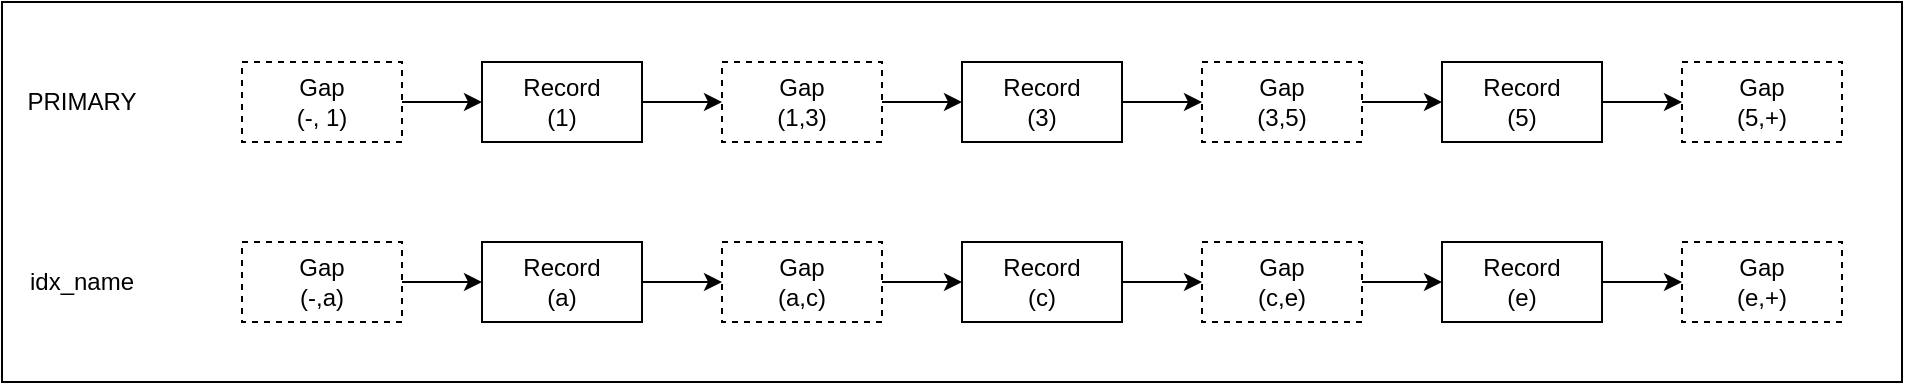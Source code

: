 <mxfile version="14.2.5" type="github">
  <diagram id="gBqT7XlFWH_hvSC0gssd" name="第 1 页">
    <mxGraphModel dx="2034" dy="1131" grid="1" gridSize="10" guides="1" tooltips="1" connect="1" arrows="1" fold="1" page="1" pageScale="1" pageWidth="827" pageHeight="1169" math="0" shadow="0">
      <root>
        <mxCell id="0" />
        <mxCell id="1" parent="0" />
        <mxCell id="ZZHBw-XB5MQwz_pgy_QR-29" value="" style="rounded=0;whiteSpace=wrap;html=1;" vertex="1" parent="1">
          <mxGeometry x="40" y="40" width="950" height="190" as="geometry" />
        </mxCell>
        <mxCell id="ZZHBw-XB5MQwz_pgy_QR-11" value="" style="edgeStyle=orthogonalEdgeStyle;rounded=0;orthogonalLoop=1;jettySize=auto;html=1;" edge="1" parent="1" source="ZZHBw-XB5MQwz_pgy_QR-2" target="ZZHBw-XB5MQwz_pgy_QR-7">
          <mxGeometry relative="1" as="geometry" />
        </mxCell>
        <mxCell id="ZZHBw-XB5MQwz_pgy_QR-2" value="Record&lt;br&gt;(1)" style="rounded=0;whiteSpace=wrap;html=1;" vertex="1" parent="1">
          <mxGeometry x="280" y="70" width="80" height="40" as="geometry" />
        </mxCell>
        <mxCell id="ZZHBw-XB5MQwz_pgy_QR-13" value="" style="edgeStyle=orthogonalEdgeStyle;rounded=0;orthogonalLoop=1;jettySize=auto;html=1;" edge="1" parent="1" source="ZZHBw-XB5MQwz_pgy_QR-4" target="ZZHBw-XB5MQwz_pgy_QR-8">
          <mxGeometry relative="1" as="geometry" />
        </mxCell>
        <mxCell id="ZZHBw-XB5MQwz_pgy_QR-4" value="Record&lt;br&gt;(3)" style="rounded=0;whiteSpace=wrap;html=1;" vertex="1" parent="1">
          <mxGeometry x="520" y="70" width="80" height="40" as="geometry" />
        </mxCell>
        <mxCell id="ZZHBw-XB5MQwz_pgy_QR-10" value="" style="edgeStyle=orthogonalEdgeStyle;rounded=0;orthogonalLoop=1;jettySize=auto;html=1;" edge="1" parent="1" source="ZZHBw-XB5MQwz_pgy_QR-5" target="ZZHBw-XB5MQwz_pgy_QR-2">
          <mxGeometry relative="1" as="geometry" />
        </mxCell>
        <mxCell id="ZZHBw-XB5MQwz_pgy_QR-5" value="Gap&lt;br&gt;(-, 1)" style="rounded=0;whiteSpace=wrap;html=1;dashed=1;" vertex="1" parent="1">
          <mxGeometry x="160" y="70" width="80" height="40" as="geometry" />
        </mxCell>
        <mxCell id="ZZHBw-XB5MQwz_pgy_QR-15" value="" style="edgeStyle=orthogonalEdgeStyle;rounded=0;orthogonalLoop=1;jettySize=auto;html=1;" edge="1" parent="1" source="ZZHBw-XB5MQwz_pgy_QR-6" target="ZZHBw-XB5MQwz_pgy_QR-9">
          <mxGeometry relative="1" as="geometry" />
        </mxCell>
        <mxCell id="ZZHBw-XB5MQwz_pgy_QR-6" value="Record&lt;br&gt;(5)" style="rounded=0;whiteSpace=wrap;html=1;" vertex="1" parent="1">
          <mxGeometry x="760" y="70" width="80" height="40" as="geometry" />
        </mxCell>
        <mxCell id="ZZHBw-XB5MQwz_pgy_QR-12" value="" style="edgeStyle=orthogonalEdgeStyle;rounded=0;orthogonalLoop=1;jettySize=auto;html=1;" edge="1" parent="1" source="ZZHBw-XB5MQwz_pgy_QR-7" target="ZZHBw-XB5MQwz_pgy_QR-4">
          <mxGeometry relative="1" as="geometry" />
        </mxCell>
        <mxCell id="ZZHBw-XB5MQwz_pgy_QR-7" value="Gap&lt;br&gt;(1,3)" style="rounded=0;whiteSpace=wrap;html=1;dashed=1;" vertex="1" parent="1">
          <mxGeometry x="400" y="70" width="80" height="40" as="geometry" />
        </mxCell>
        <mxCell id="ZZHBw-XB5MQwz_pgy_QR-14" value="" style="edgeStyle=orthogonalEdgeStyle;rounded=0;orthogonalLoop=1;jettySize=auto;html=1;" edge="1" parent="1" source="ZZHBw-XB5MQwz_pgy_QR-8" target="ZZHBw-XB5MQwz_pgy_QR-6">
          <mxGeometry relative="1" as="geometry" />
        </mxCell>
        <mxCell id="ZZHBw-XB5MQwz_pgy_QR-8" value="Gap&lt;br&gt;(3,5)" style="rounded=0;whiteSpace=wrap;html=1;dashed=1;" vertex="1" parent="1">
          <mxGeometry x="640" y="70" width="80" height="40" as="geometry" />
        </mxCell>
        <mxCell id="ZZHBw-XB5MQwz_pgy_QR-9" value="Gap&lt;br&gt;(5,+)" style="rounded=0;whiteSpace=wrap;html=1;dashed=1;" vertex="1" parent="1">
          <mxGeometry x="880" y="70" width="80" height="40" as="geometry" />
        </mxCell>
        <mxCell id="ZZHBw-XB5MQwz_pgy_QR-16" value="" style="edgeStyle=orthogonalEdgeStyle;rounded=0;orthogonalLoop=1;jettySize=auto;html=1;" edge="1" parent="1" source="ZZHBw-XB5MQwz_pgy_QR-17" target="ZZHBw-XB5MQwz_pgy_QR-25">
          <mxGeometry relative="1" as="geometry" />
        </mxCell>
        <mxCell id="ZZHBw-XB5MQwz_pgy_QR-17" value="Record&lt;br&gt;(a)" style="rounded=0;whiteSpace=wrap;html=1;" vertex="1" parent="1">
          <mxGeometry x="280" y="160" width="80" height="40" as="geometry" />
        </mxCell>
        <mxCell id="ZZHBw-XB5MQwz_pgy_QR-18" value="" style="edgeStyle=orthogonalEdgeStyle;rounded=0;orthogonalLoop=1;jettySize=auto;html=1;" edge="1" parent="1" source="ZZHBw-XB5MQwz_pgy_QR-19" target="ZZHBw-XB5MQwz_pgy_QR-27">
          <mxGeometry relative="1" as="geometry" />
        </mxCell>
        <mxCell id="ZZHBw-XB5MQwz_pgy_QR-19" value="Record&lt;br&gt;(c)" style="rounded=0;whiteSpace=wrap;html=1;" vertex="1" parent="1">
          <mxGeometry x="520" y="160" width="80" height="40" as="geometry" />
        </mxCell>
        <mxCell id="ZZHBw-XB5MQwz_pgy_QR-20" value="" style="edgeStyle=orthogonalEdgeStyle;rounded=0;orthogonalLoop=1;jettySize=auto;html=1;" edge="1" parent="1" source="ZZHBw-XB5MQwz_pgy_QR-21" target="ZZHBw-XB5MQwz_pgy_QR-17">
          <mxGeometry relative="1" as="geometry" />
        </mxCell>
        <mxCell id="ZZHBw-XB5MQwz_pgy_QR-21" value="Gap&lt;br&gt;(-,a)" style="rounded=0;whiteSpace=wrap;html=1;dashed=1;" vertex="1" parent="1">
          <mxGeometry x="160" y="160" width="80" height="40" as="geometry" />
        </mxCell>
        <mxCell id="ZZHBw-XB5MQwz_pgy_QR-22" value="" style="edgeStyle=orthogonalEdgeStyle;rounded=0;orthogonalLoop=1;jettySize=auto;html=1;" edge="1" parent="1" source="ZZHBw-XB5MQwz_pgy_QR-23" target="ZZHBw-XB5MQwz_pgy_QR-28">
          <mxGeometry relative="1" as="geometry" />
        </mxCell>
        <mxCell id="ZZHBw-XB5MQwz_pgy_QR-23" value="Record&lt;br&gt;(e)" style="rounded=0;whiteSpace=wrap;html=1;" vertex="1" parent="1">
          <mxGeometry x="760" y="160" width="80" height="40" as="geometry" />
        </mxCell>
        <mxCell id="ZZHBw-XB5MQwz_pgy_QR-24" value="" style="edgeStyle=orthogonalEdgeStyle;rounded=0;orthogonalLoop=1;jettySize=auto;html=1;" edge="1" parent="1" source="ZZHBw-XB5MQwz_pgy_QR-25" target="ZZHBw-XB5MQwz_pgy_QR-19">
          <mxGeometry relative="1" as="geometry" />
        </mxCell>
        <mxCell id="ZZHBw-XB5MQwz_pgy_QR-25" value="Gap&lt;br&gt;(a,c)" style="rounded=0;whiteSpace=wrap;html=1;dashed=1;" vertex="1" parent="1">
          <mxGeometry x="400" y="160" width="80" height="40" as="geometry" />
        </mxCell>
        <mxCell id="ZZHBw-XB5MQwz_pgy_QR-26" value="" style="edgeStyle=orthogonalEdgeStyle;rounded=0;orthogonalLoop=1;jettySize=auto;html=1;" edge="1" parent="1" source="ZZHBw-XB5MQwz_pgy_QR-27" target="ZZHBw-XB5MQwz_pgy_QR-23">
          <mxGeometry relative="1" as="geometry" />
        </mxCell>
        <mxCell id="ZZHBw-XB5MQwz_pgy_QR-27" value="Gap&lt;br&gt;(c,e)" style="rounded=0;whiteSpace=wrap;html=1;dashed=1;" vertex="1" parent="1">
          <mxGeometry x="640" y="160" width="80" height="40" as="geometry" />
        </mxCell>
        <mxCell id="ZZHBw-XB5MQwz_pgy_QR-28" value="Gap&lt;br&gt;(e,+)" style="rounded=0;whiteSpace=wrap;html=1;dashed=1;" vertex="1" parent="1">
          <mxGeometry x="880" y="160" width="80" height="40" as="geometry" />
        </mxCell>
        <mxCell id="ZZHBw-XB5MQwz_pgy_QR-31" value="idx_name" style="text;html=1;strokeColor=none;fillColor=none;align=center;verticalAlign=middle;whiteSpace=wrap;rounded=0;" vertex="1" parent="1">
          <mxGeometry x="40" y="160" width="80" height="40" as="geometry" />
        </mxCell>
        <mxCell id="ZZHBw-XB5MQwz_pgy_QR-32" value="PRIMARY" style="text;html=1;strokeColor=none;fillColor=none;align=center;verticalAlign=middle;whiteSpace=wrap;rounded=0;" vertex="1" parent="1">
          <mxGeometry x="40" y="70" width="80" height="40" as="geometry" />
        </mxCell>
      </root>
    </mxGraphModel>
  </diagram>
</mxfile>
